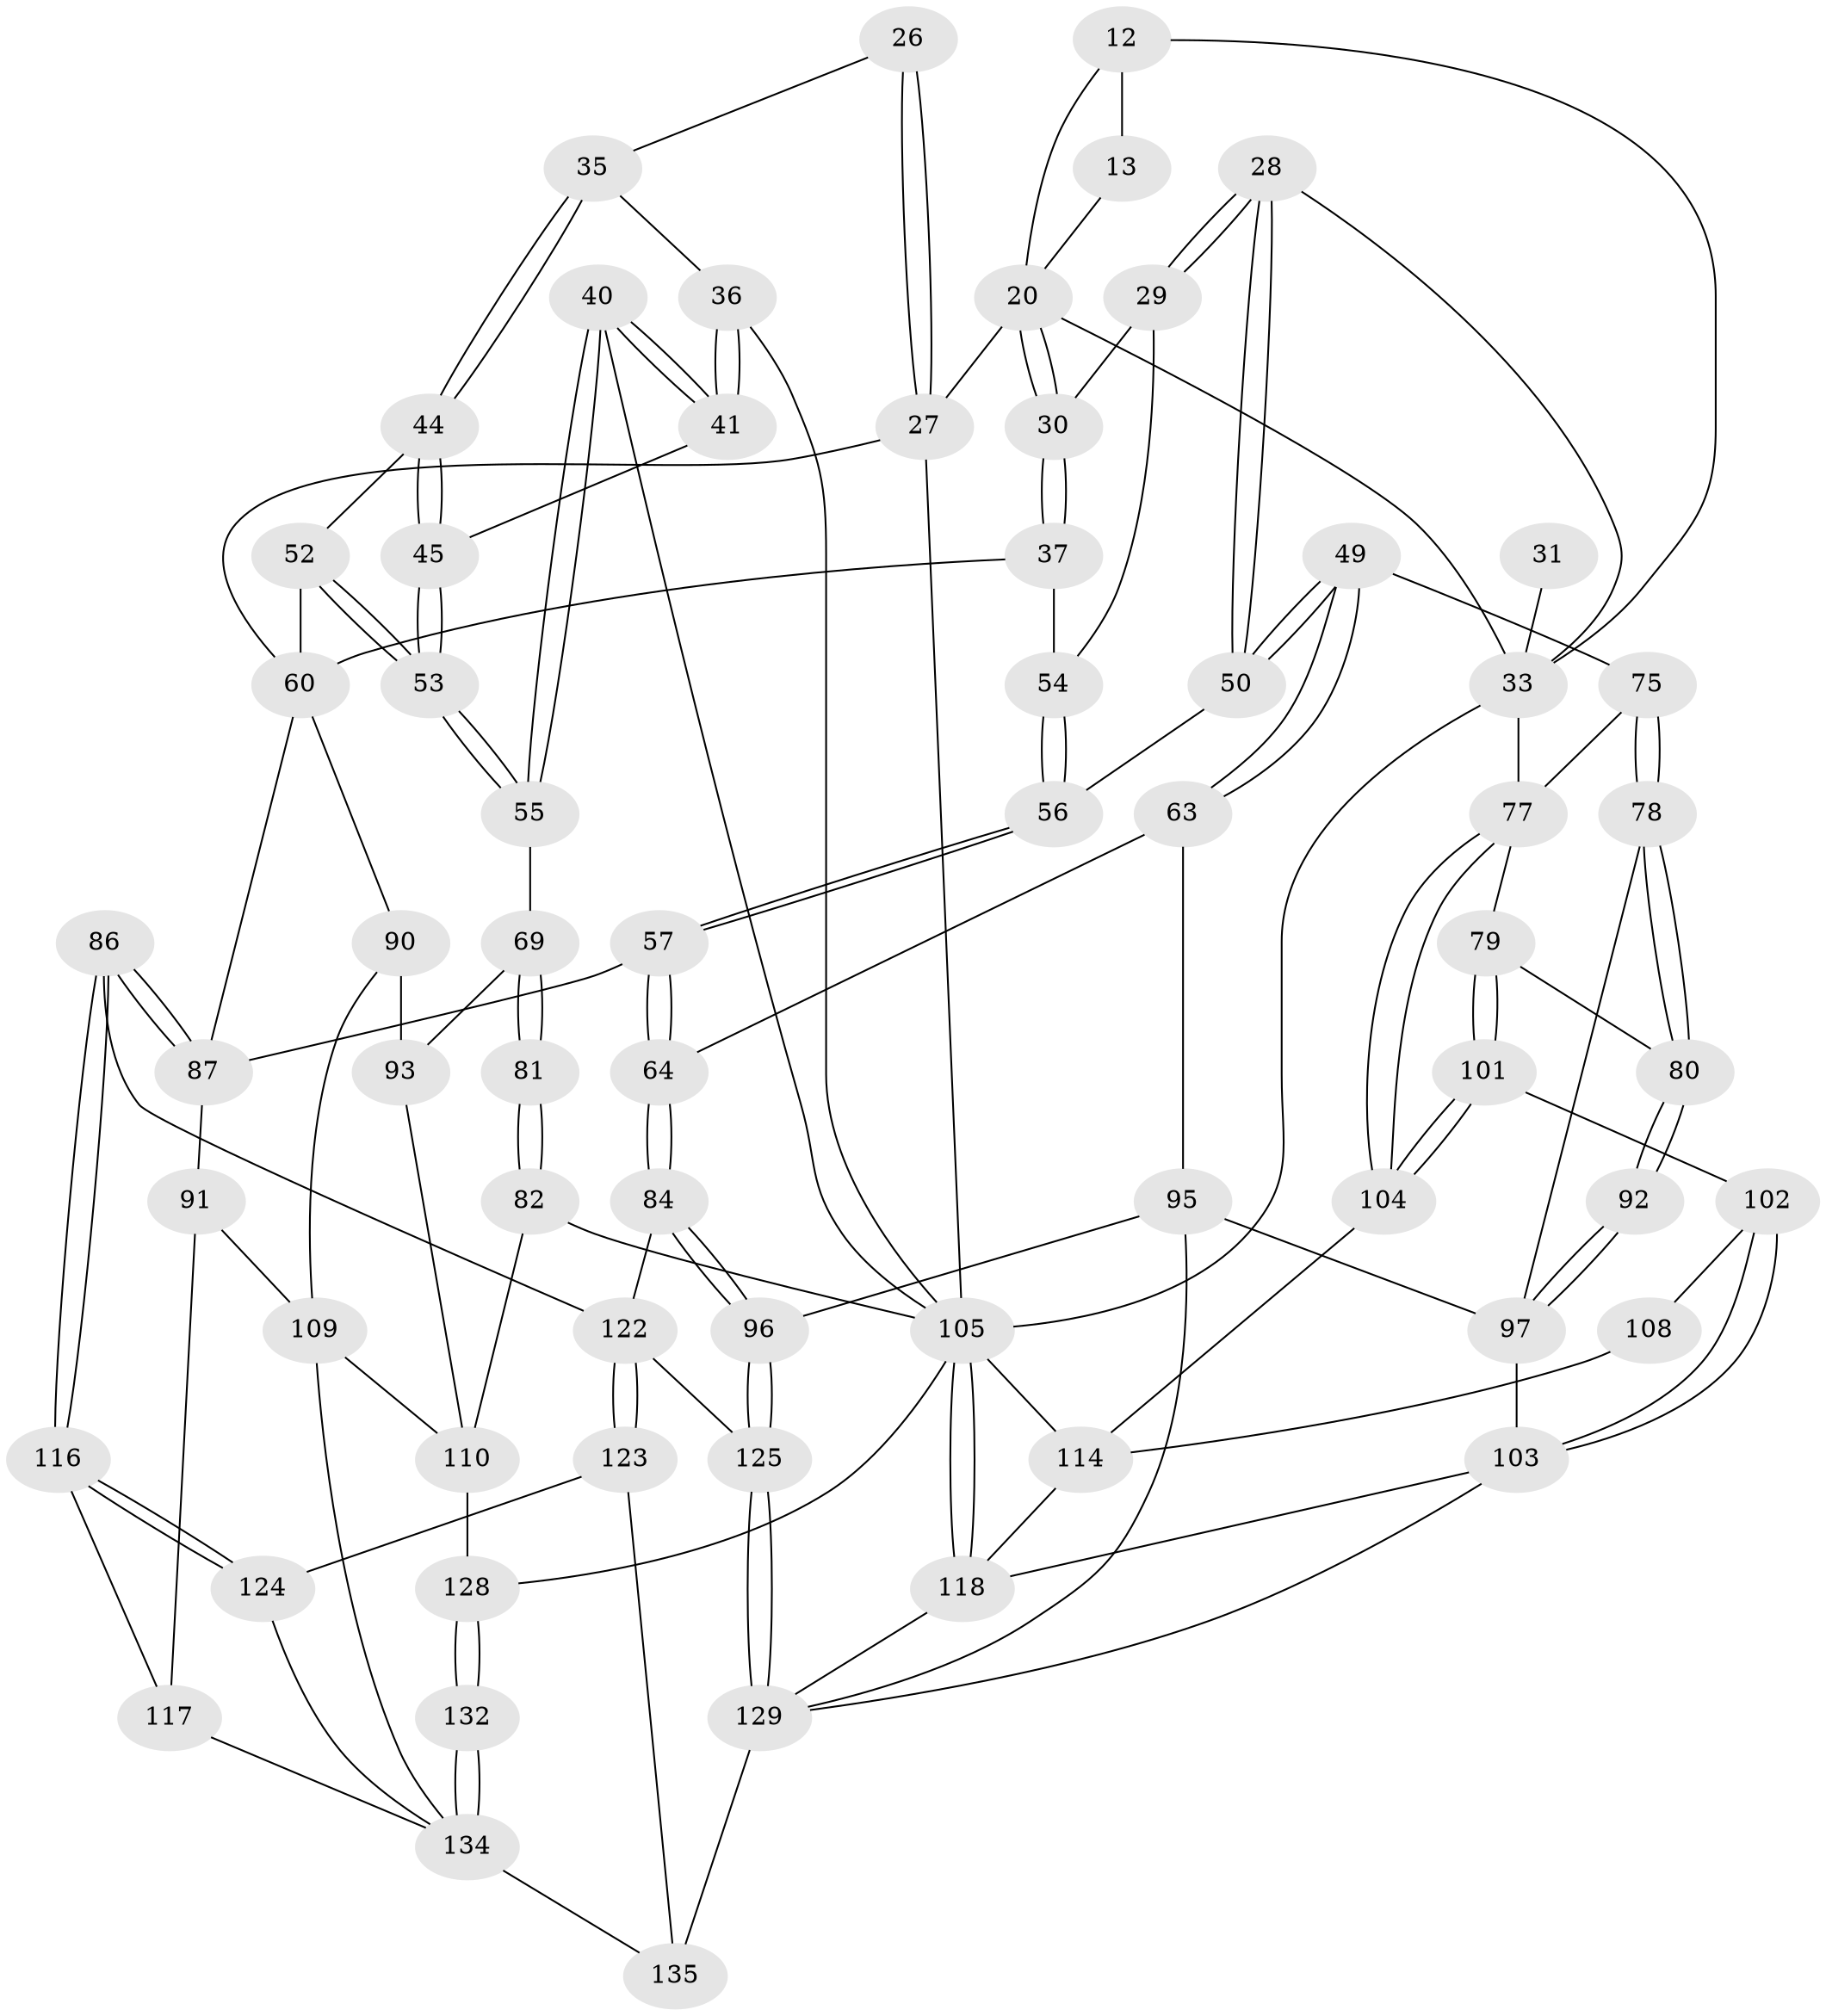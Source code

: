 // original degree distribution, {3: 0.02962962962962963, 4: 0.2518518518518518, 5: 0.45925925925925926, 6: 0.25925925925925924}
// Generated by graph-tools (version 1.1) at 2025/02/03/09/25 05:02:08]
// undirected, 67 vertices, 149 edges
graph export_dot {
graph [start="1"]
  node [color=gray90,style=filled];
  12 [pos="+0.5881180934070837+0.09785567072849836",super="+3+10"];
  13 [pos="+0.5224490116951421+0.16028090490171606"];
  20 [pos="+0.43864730113490064+0.28077986555834106",super="+19+11"];
  26 [pos="+0.255073925802306+0.34222285030464694"];
  27 [pos="+0.21782311439671573+0.24167339618950934",super="+22+6+8+25"];
  28 [pos="+0.7128944244079489+0.32932784571127577"];
  29 [pos="+0.6199416943067153+0.35812993768866147"];
  30 [pos="+0.4397894990932152+0.30427625571457495"];
  31 [pos="+0.9538117286818816+0.20165850548988842"];
  33 [pos="+0.9695683285580534+0.33077977014471754",super="+16+17+32"];
  35 [pos="+0.1423202388277539+0.38550253409852603"];
  36 [pos="+0.10384839299806256+0.32147663577134067",super="+34"];
  37 [pos="+0.4063542788803728+0.4173582655939335"];
  40 [pos="+0+0.26310636063173015"];
  41 [pos="+0+0.31933009011323166"];
  44 [pos="+0.13897112860804975+0.40084472209383226"];
  45 [pos="+0.07920400544214995+0.4249463375956781"];
  49 [pos="+0.7564468110718219+0.45258784148411835"];
  50 [pos="+0.7477088061617726+0.4402055795151591"];
  52 [pos="+0.09785197560478669+0.5305351672612332",super="+51"];
  53 [pos="+0.08581816643026262+0.5152843744082782"];
  54 [pos="+0.4975773304227604+0.4343156259992533"];
  55 [pos="+0+0.3631488157331353"];
  56 [pos="+0.5507085703249313+0.5282961585514019"];
  57 [pos="+0.5414926932650719+0.557559998936882"];
  60 [pos="+0.1619713162566477+0.5561432294384308",super="+59+46+39"];
  63 [pos="+0.6927139413183255+0.6300157584021115"];
  64 [pos="+0.5647201051509173+0.6296057122460951"];
  69 [pos="+0.01722233055471337+0.6627911529967545",super="+66+65"];
  75 [pos="+0.8988355942527723+0.5897628842296608",super="+70"];
  77 [pos="+1+0.5257208620552708",super="+76+43"];
  78 [pos="+0.8496137456817977+0.6709437472708607",super="+71"];
  79 [pos="+0.9174379186503949+0.6952861749414289"];
  80 [pos="+0.8633503618346039+0.6870574819624419"];
  81 [pos="+0+0.7042718210725898"];
  82 [pos="+0+0.7346227250395775"];
  84 [pos="+0.48143199087905747+0.7431111741166243"];
  86 [pos="+0.41475192508855596+0.7355523560116058"];
  87 [pos="+0.39662336646350055+0.7241319683909564",super="+62"];
  90 [pos="+0.1439792130907477+0.7185039795449237",super="+67"];
  91 [pos="+0.2986128496802402+0.7372121938808069",super="+88"];
  92 [pos="+0.805943536813104+0.7895320982726447"];
  93 [pos="+0.06289565668852715+0.7207830285741695",super="+68"];
  95 [pos="+0.6274874197296337+0.8067966095896039",super="+74"];
  96 [pos="+0.540905860376909+0.789427060005188"];
  97 [pos="+0.791640754546523+0.8231181235030436",super="+73+72"];
  101 [pos="+0.9238383038835022+0.6988003798063961"];
  102 [pos="+0.923684535303982+0.7002846982327356"];
  103 [pos="+0.8940620597639906+0.8058381931048447",super="+98"];
  104 [pos="+1+0.6158638180759115"];
  105 [pos="+1+1",super="+83+24"];
  108 [pos="+0.9730901737738661+0.7820405000048958"];
  109 [pos="+0.1819612002557302+0.7914152355667458",super="+89"];
  110 [pos="+0.09907754619644049+0.8174607883374615",super="+94"];
  114 [pos="+0.9432229854342454+0.8142117008592704",super="+106+107"];
  116 [pos="+0.373151015814509+0.8374976147025307"];
  117 [pos="+0.3221125978141999+0.9044118793963041",super="+111"];
  118 [pos="+1+1",super="+115"];
  122 [pos="+0.4375770585173926+0.916396257404795",super="+85"];
  123 [pos="+0.43210556399704264+0.9280382015084374"];
  124 [pos="+0.3994831769293446+0.9330596974957186"];
  125 [pos="+0.5269171781920263+0.8918958773012013"];
  128 [pos="+0+1",super="+126"];
  129 [pos="+0.5423917508174503+0.9476230719699377",super="+119"];
  132 [pos="+0+1",super="+130+127"];
  134 [pos="+0.3035292554139887+1",super="+131+121+113"];
  135 [pos="+0.539615742759572+1",super="+133"];
  12 -- 13 [weight=2];
  12 -- 33 [weight=2];
  12 -- 20 [weight=2];
  13 -- 20;
  20 -- 30;
  20 -- 30;
  20 -- 27 [weight=2];
  20 -- 33;
  26 -- 27 [weight=2];
  26 -- 27;
  26 -- 35;
  27 -- 105 [weight=2];
  27 -- 60;
  28 -- 29;
  28 -- 29;
  28 -- 50;
  28 -- 50;
  28 -- 33;
  29 -- 30;
  29 -- 54;
  30 -- 37;
  30 -- 37;
  31 -- 33 [weight=3];
  33 -- 105 [weight=2];
  33 -- 77 [weight=2];
  35 -- 36;
  35 -- 44;
  35 -- 44;
  36 -- 41;
  36 -- 41;
  36 -- 105;
  37 -- 54;
  37 -- 60;
  40 -- 41;
  40 -- 41;
  40 -- 55;
  40 -- 55;
  40 -- 105;
  41 -- 45;
  44 -- 45;
  44 -- 45;
  44 -- 52;
  45 -- 53;
  45 -- 53;
  49 -- 50;
  49 -- 50;
  49 -- 63;
  49 -- 63;
  49 -- 75;
  50 -- 56;
  52 -- 53;
  52 -- 53;
  52 -- 60 [weight=2];
  53 -- 55;
  53 -- 55;
  54 -- 56;
  54 -- 56;
  55 -- 69;
  56 -- 57;
  56 -- 57;
  57 -- 64;
  57 -- 64;
  57 -- 87;
  60 -- 90;
  60 -- 87 [weight=2];
  63 -- 64;
  63 -- 95;
  64 -- 84;
  64 -- 84;
  69 -- 81 [weight=2];
  69 -- 81;
  69 -- 93;
  75 -- 78 [weight=2];
  75 -- 78;
  75 -- 77 [weight=2];
  77 -- 104;
  77 -- 104;
  77 -- 79;
  78 -- 80;
  78 -- 80;
  78 -- 97;
  79 -- 80;
  79 -- 101;
  79 -- 101;
  80 -- 92;
  80 -- 92;
  81 -- 82;
  81 -- 82;
  82 -- 105;
  82 -- 110;
  84 -- 96;
  84 -- 96;
  84 -- 122;
  86 -- 87;
  86 -- 87;
  86 -- 116;
  86 -- 116;
  86 -- 122;
  87 -- 91 [weight=2];
  90 -- 93 [weight=2];
  90 -- 109;
  91 -- 117;
  91 -- 109;
  92 -- 97 [weight=2];
  92 -- 97;
  93 -- 110;
  95 -- 96;
  95 -- 129;
  95 -- 97;
  96 -- 125;
  96 -- 125;
  97 -- 103;
  101 -- 102;
  101 -- 104;
  101 -- 104;
  102 -- 103;
  102 -- 103;
  102 -- 108;
  103 -- 129;
  103 -- 118;
  104 -- 114;
  105 -- 118;
  105 -- 118;
  105 -- 114;
  105 -- 128;
  108 -- 114 [weight=2];
  109 -- 110;
  109 -- 134;
  110 -- 128;
  114 -- 118;
  116 -- 117;
  116 -- 124;
  116 -- 124;
  117 -- 134 [weight=2];
  118 -- 129;
  122 -- 123;
  122 -- 123;
  122 -- 125;
  123 -- 124;
  123 -- 135;
  124 -- 134;
  125 -- 129;
  125 -- 129;
  128 -- 132 [weight=2];
  128 -- 132;
  129 -- 135 [weight=2];
  132 -- 134 [weight=3];
  132 -- 134;
  134 -- 135;
}
